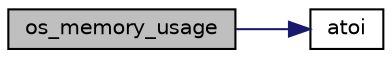 digraph "os_memory_usage"
{
  edge [fontname="Helvetica",fontsize="10",labelfontname="Helvetica",labelfontsize="10"];
  node [fontname="Helvetica",fontsize="10",shape=record];
  rankdir="LR";
  Node9971 [label="os_memory_usage",height=0.2,width=0.4,color="black", fillcolor="grey75", style="filled", fontcolor="black"];
  Node9971 -> Node9972 [color="midnightblue",fontsize="10",style="solid",fontname="Helvetica"];
  Node9972 [label="atoi",height=0.2,width=0.4,color="black", fillcolor="white", style="filled",URL="$d9/d60/discreta_8h.html#ad0ac71cbcb495289e474437d6b7d7fac"];
}
